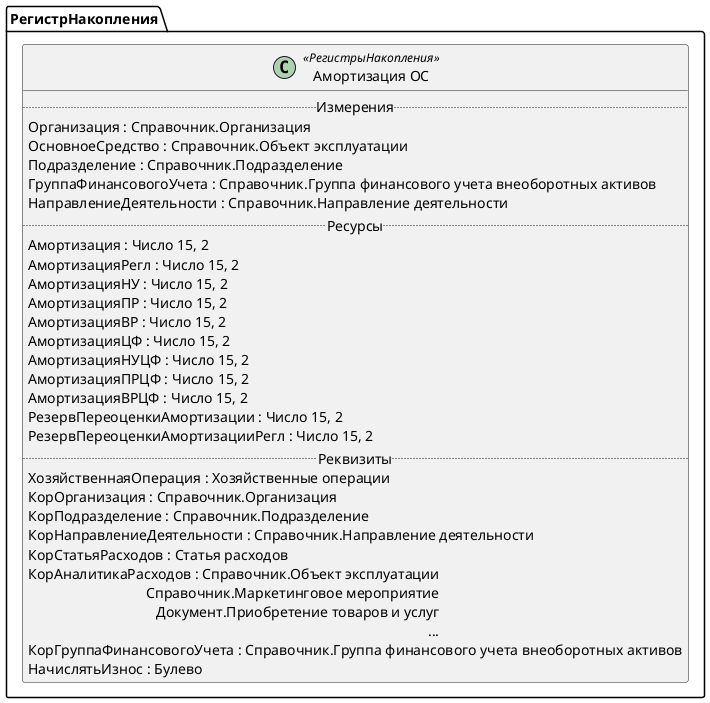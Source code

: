﻿@startuml АмортизацияОС
'!include templates.wsd
'..\include templates.wsd
class РегистрНакопления.АмортизацияОС as "Амортизация ОС" <<РегистрыНакопления>>
{
..Измерения..
Организация : Справочник.Организация
ОсновноеСредство : Справочник.Объект эксплуатации
Подразделение : Справочник.Подразделение
ГруппаФинансовогоУчета : Справочник.Группа финансового учета внеоборотных активов
НаправлениеДеятельности : Справочник.Направление деятельности
..Ресурсы..
Амортизация : Число 15, 2
АмортизацияРегл : Число 15, 2
АмортизацияНУ : Число 15, 2
АмортизацияПР : Число 15, 2
АмортизацияВР : Число 15, 2
АмортизацияЦФ : Число 15, 2
АмортизацияНУЦФ : Число 15, 2
АмортизацияПРЦФ : Число 15, 2
АмортизацияВРЦФ : Число 15, 2
РезервПереоценкиАмортизации : Число 15, 2
РезервПереоценкиАмортизацииРегл : Число 15, 2
..Реквизиты..
ХозяйственнаяОперация : Хозяйственные операции
КорОрганизация : Справочник.Организация
КорПодразделение : Справочник.Подразделение
КорНаправлениеДеятельности : Справочник.Направление деятельности
КорСтатьяРасходов : Статья расходов
КорАналитикаРасходов : Справочник.Объект эксплуатации\rСправочник.Маркетинговое мероприятие\rДокумент.Приобретение товаров и услуг\r...
КорГруппаФинансовогоУчета : Справочник.Группа финансового учета внеоборотных активов
НачислятьИзнос : Булево
}
@enduml
